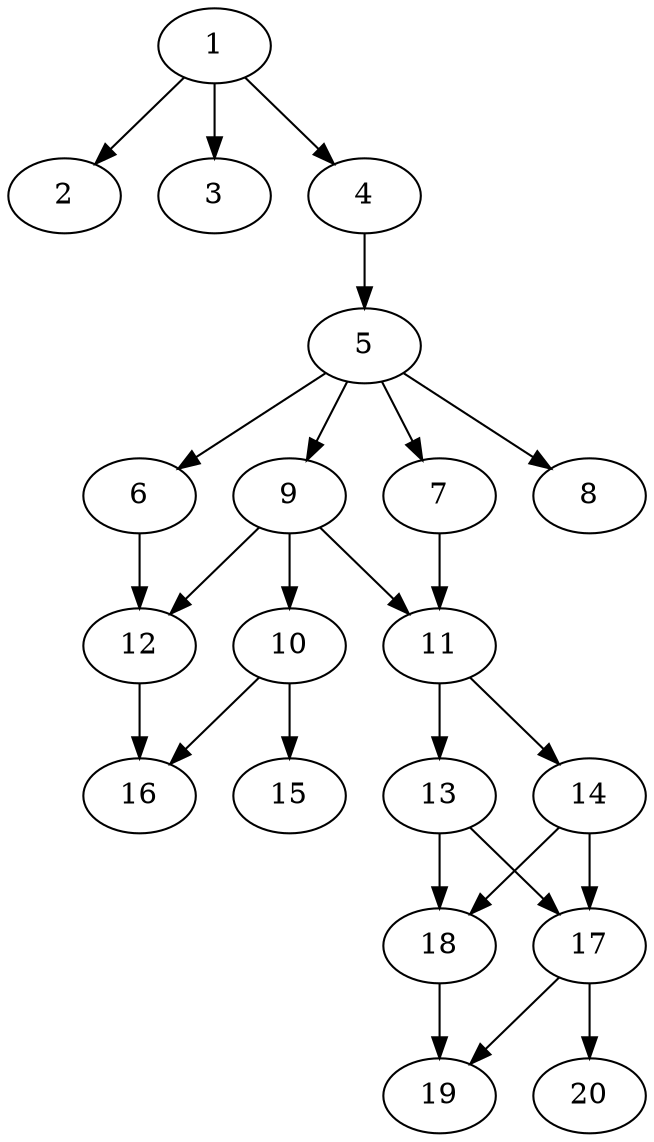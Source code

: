 // DAG automatically generated by daggen at Sat Jul 27 15:36:23 2019
// ./daggen --dot -n 20 --ccr 0.3 --fat 0.4 --regular 0.5 --density 0.7 --mindata 5242880 --maxdata 52428800 
digraph G {
  1 [size="126365013", alpha="0.16", expect_size="37909504"] 
  1 -> 2 [size ="37909504"]
  1 -> 3 [size ="37909504"]
  1 -> 4 [size ="37909504"]
  2 [size="121432747", alpha="0.17", expect_size="36429824"] 
  3 [size="56313173", alpha="0.07", expect_size="16893952"] 
  4 [size="82370560", alpha="0.02", expect_size="24711168"] 
  4 -> 5 [size ="24711168"]
  5 [size="157719893", alpha="0.05", expect_size="47315968"] 
  5 -> 6 [size ="47315968"]
  5 -> 7 [size ="47315968"]
  5 -> 8 [size ="47315968"]
  5 -> 9 [size ="47315968"]
  6 [size="152401920", alpha="0.16", expect_size="45720576"] 
  6 -> 12 [size ="45720576"]
  7 [size="103908693", alpha="0.07", expect_size="31172608"] 
  7 -> 11 [size ="31172608"]
  8 [size="141991253", alpha="0.09", expect_size="42597376"] 
  9 [size="76492800", alpha="0.07", expect_size="22947840"] 
  9 -> 10 [size ="22947840"]
  9 -> 11 [size ="22947840"]
  9 -> 12 [size ="22947840"]
  10 [size="31730347", alpha="0.16", expect_size="9519104"] 
  10 -> 15 [size ="9519104"]
  10 -> 16 [size ="9519104"]
  11 [size="21858987", alpha="0.14", expect_size="6557696"] 
  11 -> 13 [size ="6557696"]
  11 -> 14 [size ="6557696"]
  12 [size="150162773", alpha="0.07", expect_size="45048832"] 
  12 -> 16 [size ="45048832"]
  13 [size="129317547", alpha="0.09", expect_size="38795264"] 
  13 -> 17 [size ="38795264"]
  13 -> 18 [size ="38795264"]
  14 [size="25791147", alpha="0.05", expect_size="7737344"] 
  14 -> 17 [size ="7737344"]
  14 -> 18 [size ="7737344"]
  15 [size="39379627", alpha="0.11", expect_size="11813888"] 
  16 [size="77888853", alpha="0.06", expect_size="23366656"] 
  17 [size="45298347", alpha="0.06", expect_size="13589504"] 
  17 -> 19 [size ="13589504"]
  17 -> 20 [size ="13589504"]
  18 [size="101321387", alpha="0.07", expect_size="30396416"] 
  18 -> 19 [size ="30396416"]
  19 [size="174557867", alpha="0.10", expect_size="52367360"] 
  20 [size="75547307", alpha="0.11", expect_size="22664192"] 
}
